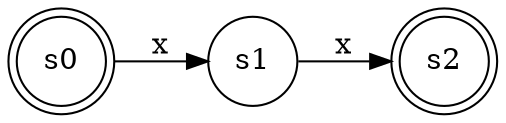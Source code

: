 digraph finite_state_machine {
	rankdir=LR;
	size="18,5"
	node [shape = doublecircle]; s0 s2;
	node [shape = circle];
	s0 -> s1 [ label = "x" ];
	s1 -> s2 [ label = "x" ];
}
